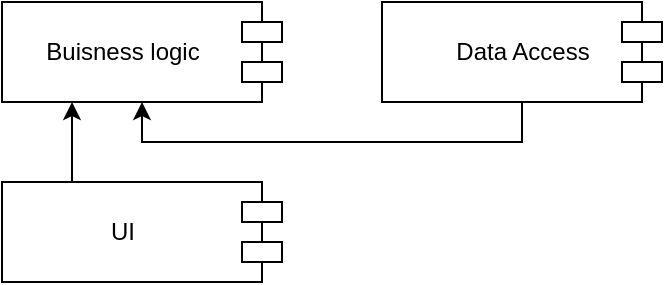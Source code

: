 <mxfile version="20.8.16" type="device"><diagram name="Page-1" id="zEjPmxor748nT_diSTPl"><mxGraphModel dx="1114" dy="842" grid="1" gridSize="10" guides="1" tooltips="1" connect="1" arrows="1" fold="1" page="1" pageScale="1" pageWidth="850" pageHeight="1100" math="0" shadow="0"><root><mxCell id="0"/><mxCell id="1" parent="0"/><mxCell id="6vB8q3T4NfkLwLi7NH8_-3" value="" style="shape=module;align=left;spacingLeft=20;align=center;verticalAlign=top;rotation=-180;" vertex="1" parent="1"><mxGeometry x="330" y="410" width="140" height="50" as="geometry"/></mxCell><mxCell id="6vB8q3T4NfkLwLi7NH8_-4" value="" style="shape=module;align=left;spacingLeft=20;align=center;verticalAlign=top;rotation=-180;" vertex="1" parent="1"><mxGeometry x="330" y="500" width="140" height="50" as="geometry"/></mxCell><mxCell id="6vB8q3T4NfkLwLi7NH8_-5" value="" style="shape=module;align=left;spacingLeft=20;align=center;verticalAlign=top;rotation=-180;" vertex="1" parent="1"><mxGeometry x="520" y="410" width="140" height="50" as="geometry"/></mxCell><mxCell id="6vB8q3T4NfkLwLi7NH8_-6" value="UI" style="text;html=1;align=center;verticalAlign=middle;resizable=0;points=[];autosize=1;strokeColor=none;fillColor=none;" vertex="1" parent="1"><mxGeometry x="370" y="510" width="40" height="30" as="geometry"/></mxCell><mxCell id="6vB8q3T4NfkLwLi7NH8_-7" value="Buisness logic" style="text;html=1;align=center;verticalAlign=middle;resizable=0;points=[];autosize=1;strokeColor=none;fillColor=none;" vertex="1" parent="1"><mxGeometry x="340" y="420" width="100" height="30" as="geometry"/></mxCell><mxCell id="6vB8q3T4NfkLwLi7NH8_-9" style="edgeStyle=orthogonalEdgeStyle;rounded=0;orthogonalLoop=1;jettySize=auto;html=1;" edge="1" parent="1" source="6vB8q3T4NfkLwLi7NH8_-5" target="6vB8q3T4NfkLwLi7NH8_-3"><mxGeometry relative="1" as="geometry"><Array as="points"><mxPoint x="590" y="480"/><mxPoint x="400" y="480"/></Array></mxGeometry></mxCell><mxCell id="6vB8q3T4NfkLwLi7NH8_-8" value="Data Access" style="text;html=1;align=center;verticalAlign=middle;resizable=0;points=[];autosize=1;strokeColor=none;fillColor=none;" vertex="1" parent="1"><mxGeometry x="545" y="420" width="90" height="30" as="geometry"/></mxCell><mxCell id="6vB8q3T4NfkLwLi7NH8_-11" value="" style="endArrow=classic;html=1;rounded=0;entryX=0.75;entryY=0;entryDx=0;entryDy=0;exitX=0.75;exitY=1;exitDx=0;exitDy=0;" edge="1" parent="1" source="6vB8q3T4NfkLwLi7NH8_-4" target="6vB8q3T4NfkLwLi7NH8_-3"><mxGeometry width="50" height="50" relative="1" as="geometry"><mxPoint x="400" y="460" as="sourcePoint"/><mxPoint x="450" y="410" as="targetPoint"/></mxGeometry></mxCell></root></mxGraphModel></diagram></mxfile>